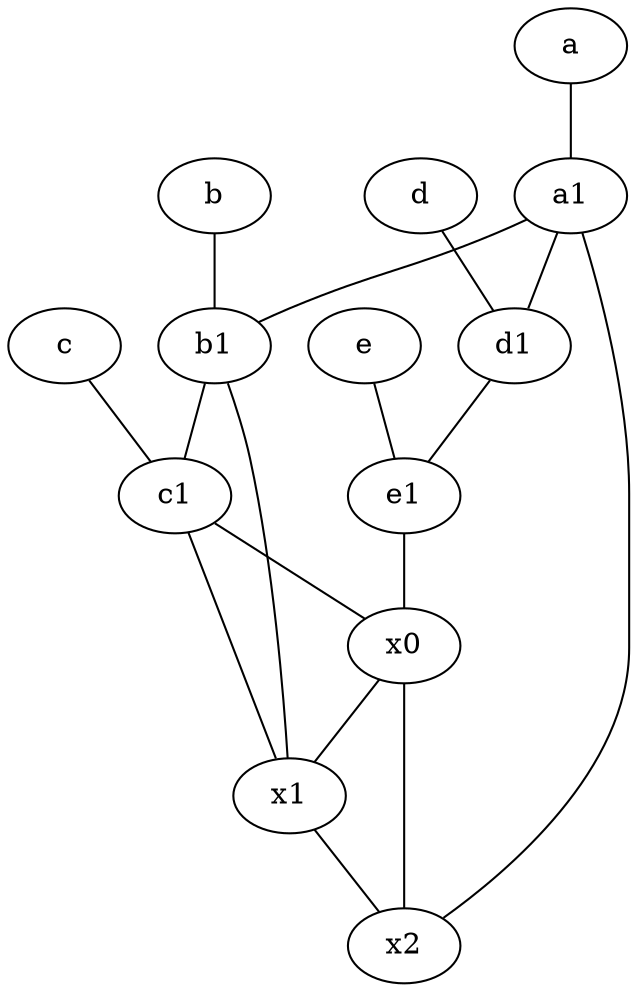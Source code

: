 graph {
	node [labelfontsize=50]
	x0 [labelfontsize=50]
	x2 [labelfontsize=50]
	c1 [labelfontsize=50 pos="4.5,3!"]
	b1 [labelfontsize=50 pos="9,4!"]
	a [labelfontsize=50 pos="8,2!"]
	e [labelfontsize=50 pos="7,9!"]
	d1 [labelfontsize=50 pos="3,5!"]
	e1 [labelfontsize=50 pos="7,7!"]
	a1 [labelfontsize=50 pos="8,3!"]
	b [labelfontsize=50 pos="10,4!"]
	d [labelfontsize=50 pos="2,5!"]
	x1 [labelfontsize=50]
	c [labelfontsize=50 pos="4.5,2!"]
	c1 -- x0
	a1 -- b1
	d1 -- e1
	b1 -- x1
	c -- c1
	d -- d1
	c1 -- x1
	x1 -- x2
	x0 -- x2
	a -- a1
	a1 -- x2
	e1 -- x0
	e -- e1
	x0 -- x1
	a1 -- d1
	b1 -- c1
	b -- b1
}
